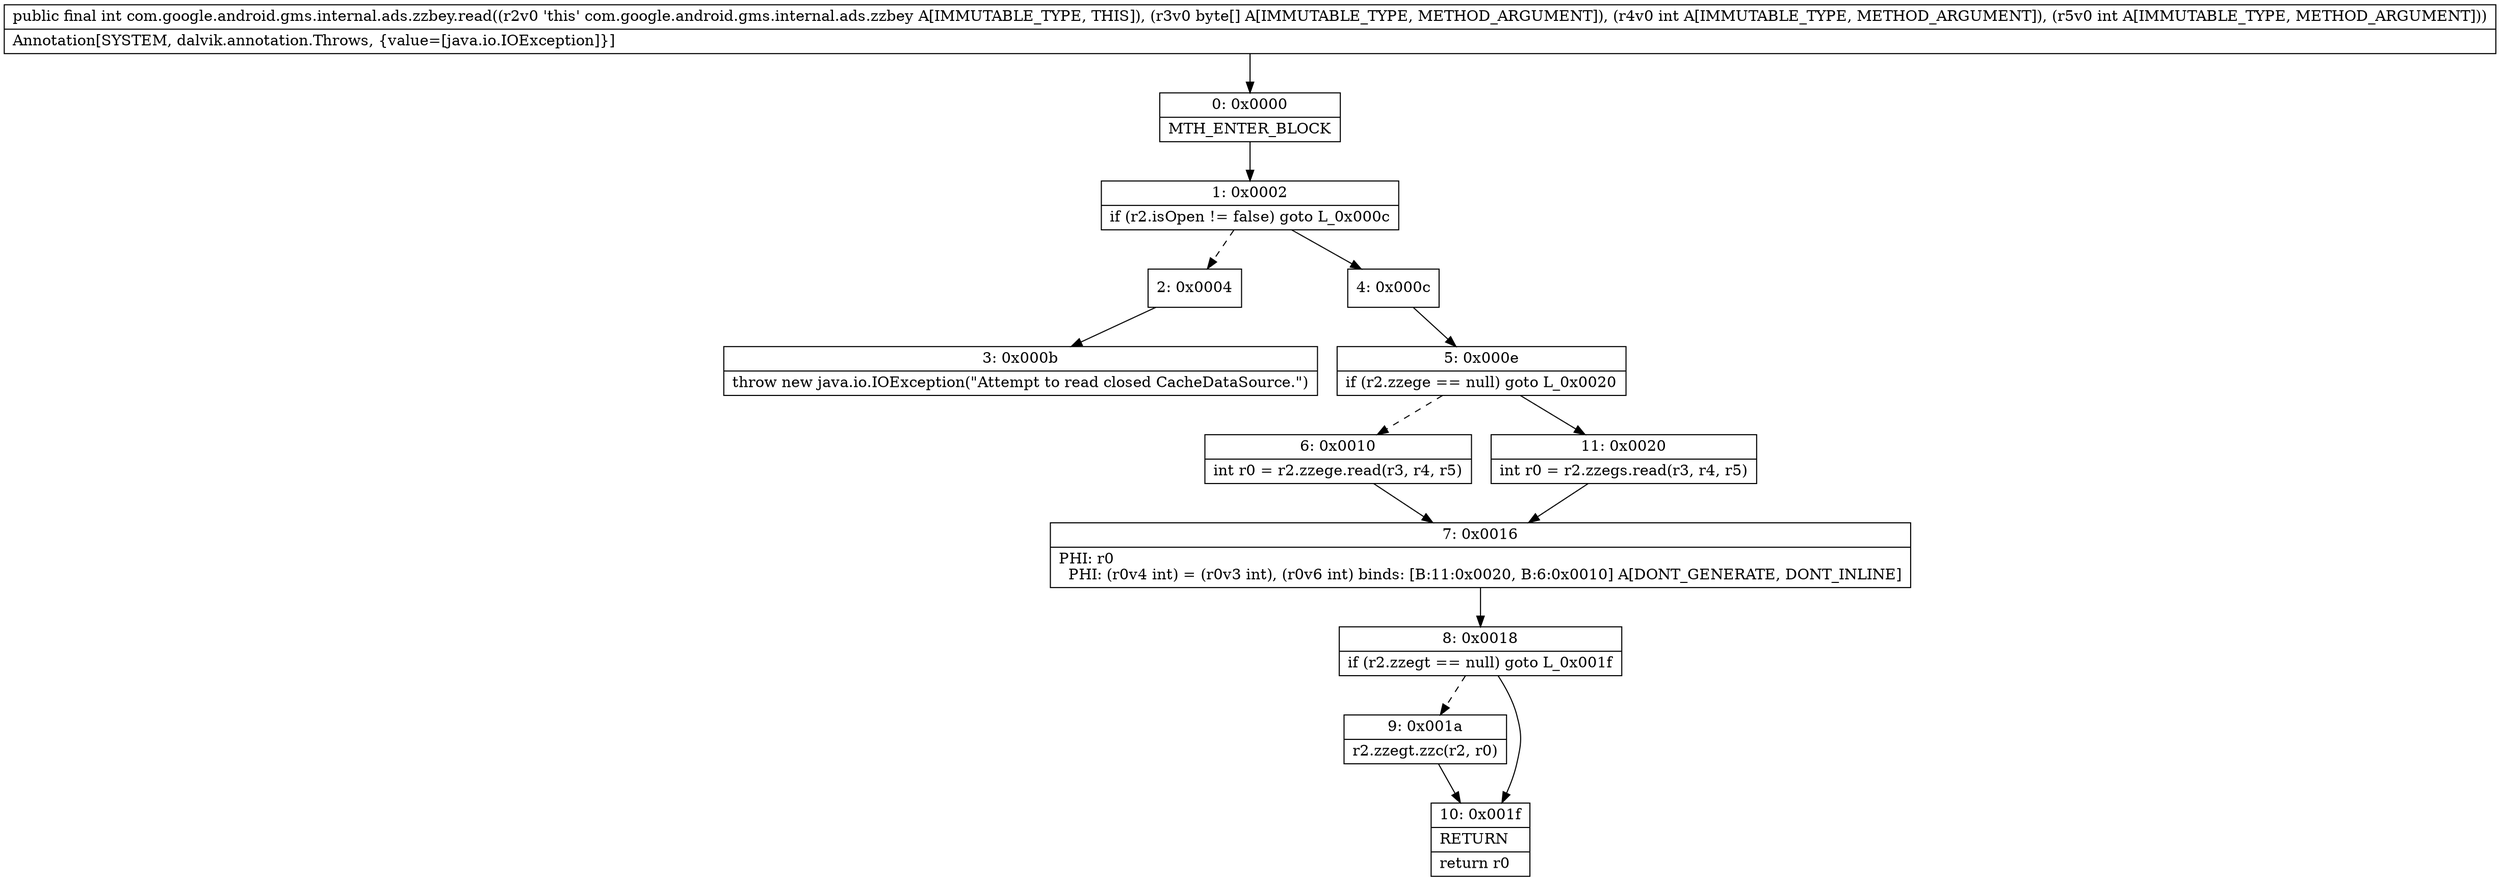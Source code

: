 digraph "CFG forcom.google.android.gms.internal.ads.zzbey.read([BII)I" {
Node_0 [shape=record,label="{0\:\ 0x0000|MTH_ENTER_BLOCK\l}"];
Node_1 [shape=record,label="{1\:\ 0x0002|if (r2.isOpen != false) goto L_0x000c\l}"];
Node_2 [shape=record,label="{2\:\ 0x0004}"];
Node_3 [shape=record,label="{3\:\ 0x000b|throw new java.io.IOException(\"Attempt to read closed CacheDataSource.\")\l}"];
Node_4 [shape=record,label="{4\:\ 0x000c}"];
Node_5 [shape=record,label="{5\:\ 0x000e|if (r2.zzege == null) goto L_0x0020\l}"];
Node_6 [shape=record,label="{6\:\ 0x0010|int r0 = r2.zzege.read(r3, r4, r5)\l}"];
Node_7 [shape=record,label="{7\:\ 0x0016|PHI: r0 \l  PHI: (r0v4 int) = (r0v3 int), (r0v6 int) binds: [B:11:0x0020, B:6:0x0010] A[DONT_GENERATE, DONT_INLINE]\l}"];
Node_8 [shape=record,label="{8\:\ 0x0018|if (r2.zzegt == null) goto L_0x001f\l}"];
Node_9 [shape=record,label="{9\:\ 0x001a|r2.zzegt.zzc(r2, r0)\l}"];
Node_10 [shape=record,label="{10\:\ 0x001f|RETURN\l|return r0\l}"];
Node_11 [shape=record,label="{11\:\ 0x0020|int r0 = r2.zzegs.read(r3, r4, r5)\l}"];
MethodNode[shape=record,label="{public final int com.google.android.gms.internal.ads.zzbey.read((r2v0 'this' com.google.android.gms.internal.ads.zzbey A[IMMUTABLE_TYPE, THIS]), (r3v0 byte[] A[IMMUTABLE_TYPE, METHOD_ARGUMENT]), (r4v0 int A[IMMUTABLE_TYPE, METHOD_ARGUMENT]), (r5v0 int A[IMMUTABLE_TYPE, METHOD_ARGUMENT]))  | Annotation[SYSTEM, dalvik.annotation.Throws, \{value=[java.io.IOException]\}]\l}"];
MethodNode -> Node_0;
Node_0 -> Node_1;
Node_1 -> Node_2[style=dashed];
Node_1 -> Node_4;
Node_2 -> Node_3;
Node_4 -> Node_5;
Node_5 -> Node_6[style=dashed];
Node_5 -> Node_11;
Node_6 -> Node_7;
Node_7 -> Node_8;
Node_8 -> Node_9[style=dashed];
Node_8 -> Node_10;
Node_9 -> Node_10;
Node_11 -> Node_7;
}

